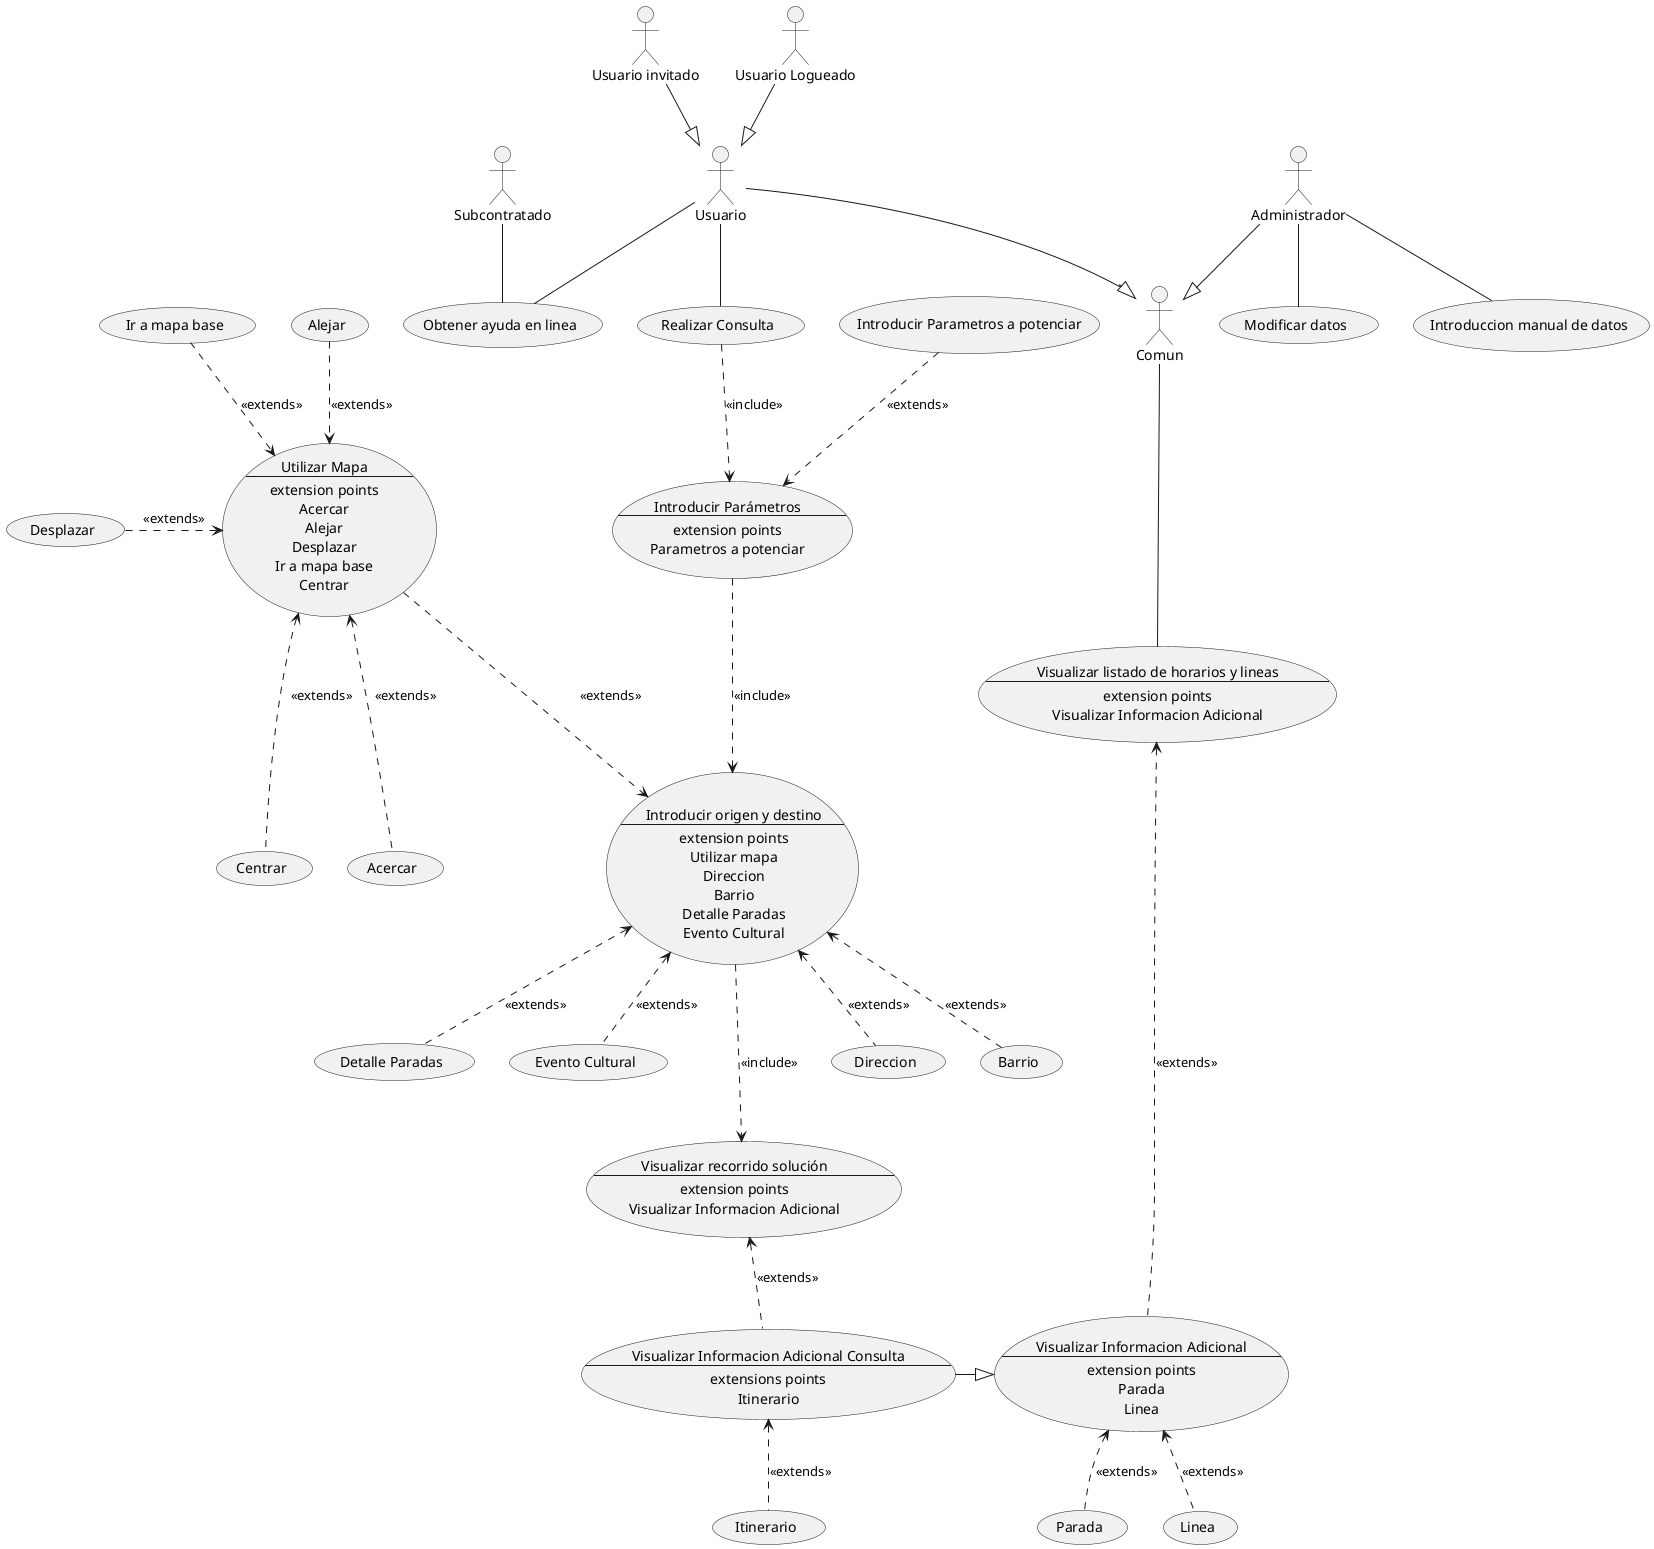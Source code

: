 @startuml SIIT
actor UI as "Usuario invitado"
actor UL as "Usuario Logueado"
actor Usuario
actor Subcontratado
actor Administrador
actor Comun

usecase (Modificar) as "Modificar datos"
usecase (Introducir) as "Introduccion manual de datos"


Usuario--|>Comun
Administrador--|>Comun

UI--|>Usuario
UL--|>Usuario

usecase (Ayuda) as  "Obtener ayuda en linea"
usecase (Consulta) as "Realizar Consulta"
usecase Horarios as "Visualizar listado de horarios y lineas
--
extension points
Visualizar Informacion Adicional"
usecase (Potenciar) as "Introducir Parametros a potenciar"
usecase Origen as "Introducir origen y destino
--
extension points
Utilizar mapa
Direccion
Barrio
Detalle Paradas
Evento Cultural"


usecase (Direccion) as "Direccion"
usecase (Barrio) as "Barrio"
usecase (Detalle) as "Detalle Paradas"
usecase (Evento) as "Evento Cultural"
usecase Mapa as "Utilizar Mapa
--
extension points
Acercar
Alejar
Desplazar
Ir a mapa base
Centrar
"

usecase (Acercar) as "Acercar"
usecase (Alejar) as "Alejar"
usecase (Desplazar) as "Desplazar"
usecase (MapaB) as "Ir a mapa base"
usecase (Centrar) as "Centrar"


(Origen)<.up.(Mapa) : <<extends>>
(Origen)<..(Direccion) : <<extends>>
(Origen)<..(Barrio) : <<extends>>
(Origen)<..(Detalle) : <<extends>>
(Origen)<..(Evento) : <<extends>>


(Mapa)<..(Acercar) : <<extends>>
(Mapa)<.up.(Alejar) : <<extends>>
(Mapa)<.left.(Desplazar) : <<extends>>
(Mapa)<.up.(MapaB) : <<extends>>
(Mapa)<..(Centrar) : <<extends>>



Administrador--Modificar
Administrador--Introducir
Comun--Horarios


usecase Parametros as "Introducir Parámetros
--
extension points
Parametros a potenciar
"

Usuario--Consulta
Usuario--Ayuda
Subcontratado--Ayuda

(Consulta)..>(Parametros) : <<include>> 
(Parametros)..>(Origen) : <<include>> 
(Parametros)<.up.(Potenciar) : <<extends>>



usecase Solucion as "Visualizar recorrido solución
--
extension points
Visualizar Informacion Adicional"

usecase MostrarInfo as "Visualizar Informacion Adicional
--
extension points
Parada
Linea"
usecase MostrarInfoConsulta as "Visualizar Informacion Adicional Consulta
--
extensions points
Itinerario"


(Origen)...>(Solucion) : <<include>> 
(Solucion)<..MostrarInfoConsulta : <<extends>>
(Horarios)<.right.(MostrarInfo) : <<extends>>


(MostrarInfoConsulta)-right-|>(MostrarInfo)

(MostrarInfo)<..(Parada) : <<extends>>
(MostrarInfo)<..(Linea) : <<extends>>
(MostrarInfoConsulta)<..(Itinerario) : <<extends>>


@enduml